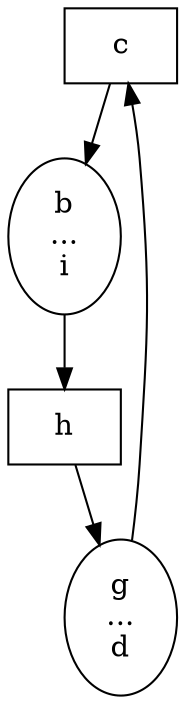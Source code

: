 digraph G {
graph [
name="cycle10-compact"
]
c [shape=rectangle, type=block];
h [shape=rectangle, type=block];
"b
...
i" [label="b
...
i"];
"g
...
d" [label="g
...
d"];
c->"b
...
i" ;
"b
...
i"->h ;
h->"g
...
d" ;
"g
...
d"->c ;
}
